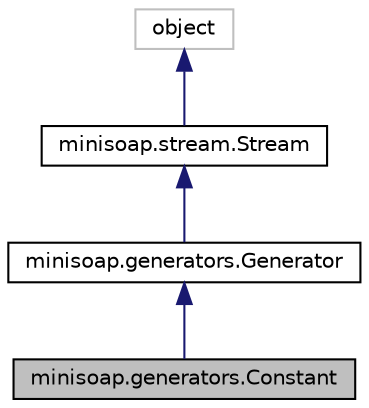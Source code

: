 digraph "minisoap.generators.Constant"
{
  edge [fontname="Helvetica",fontsize="10",labelfontname="Helvetica",labelfontsize="10"];
  node [fontname="Helvetica",fontsize="10",shape=record];
  Node0 [label="minisoap.generators.Constant",height=0.2,width=0.4,color="black", fillcolor="grey75", style="filled", fontcolor="black"];
  Node1 -> Node0 [dir="back",color="midnightblue",fontsize="10",style="solid",fontname="Helvetica"];
  Node1 [label="minisoap.generators.Generator",height=0.2,width=0.4,color="black", fillcolor="white", style="filled",URL="$classminisoap_1_1generators_1_1Generator.html",tooltip="Generator class. "];
  Node2 -> Node1 [dir="back",color="midnightblue",fontsize="10",style="solid",fontname="Helvetica"];
  Node2 [label="minisoap.stream.Stream",height=0.2,width=0.4,color="black", fillcolor="white", style="filled",URL="$classminisoap_1_1stream_1_1Stream.html",tooltip="Stream class. "];
  Node3 -> Node2 [dir="back",color="midnightblue",fontsize="10",style="solid",fontname="Helvetica"];
  Node3 [label="object",height=0.2,width=0.4,color="grey75", fillcolor="white", style="filled"];
}
